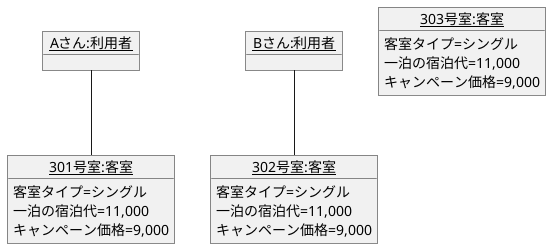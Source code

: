@startuml オブジェクト図
    object "<u>Aさん:利用者</u>" as A{

    }
    object "<u>Bさん:利用者</u>" as B{

    }
    object "<u>301号室:客室</u>" as 301{
        客室タイプ=シングル
        一泊の宿泊代=11,000
        キャンペーン価格=9,000
    }
    object "<u>302号室:客室</u>" as 302{
        客室タイプ=シングル
        一泊の宿泊代=11,000
        キャンペーン価格=9,000
    }
      object "<u>303号室:客室</u>" as 303{
        客室タイプ=シングル
        一泊の宿泊代=11,000
        キャンペーン価格=9,000
    }
    A -- 301
    B -- 302
@enduml